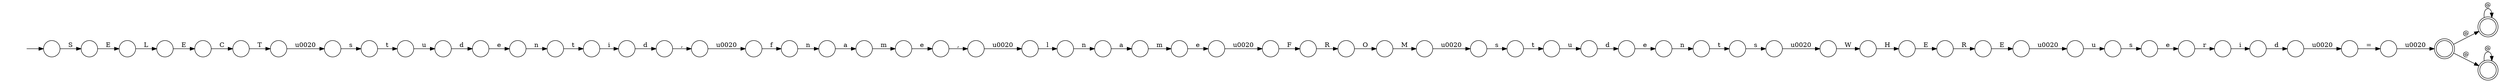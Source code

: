digraph Automaton {
  rankdir = LR;
  0 [shape=circle,label=""];
  0 -> 36 [label="T"]
  1 [shape=circle,label=""];
  1 -> 55 [label="d"]
  2 [shape=circle,label=""];
  2 -> 18 [label="d"]
  3 [shape=circle,label=""];
  3 -> 44 [label="E"]
  4 [shape=circle,label=""];
  4 -> 45 [label="l"]
  5 [shape=circle,label=""];
  5 -> 22 [label="\u0020"]
  6 [shape=circle,label=""];
  6 -> 16 [label="\u0020"]
  7 [shape=circle,label=""];
  7 -> 3 [label="L"]
  8 [shape=circle,label=""];
  8 -> 56 [label="e"]
  9 [shape=circle,label=""];
  9 -> 8 [label="s"]
  10 [shape=circle,label=""];
  10 -> 31 [label="H"]
  11 [shape=circle,label=""];
  11 -> 49 [label="t"]
  12 [shape=circle,label=""];
  12 -> 53 [label="\u0020"]
  13 [shape=circle,label=""];
  13 -> 28 [label="F"]
  14 [shape=circle,label=""];
  14 -> 17 [label="\u0020"]
  15 [shape=doublecircle,label=""];
  15 -> 15 [label="@"]
  16 [shape=circle,label=""];
  16 -> 9 [label="u"]
  17 [shape=circle,label=""];
  17 -> 11 [label="s"]
  18 [shape=circle,label=""];
  18 -> 12 [label=","]
  19 [shape=doublecircle,label=""];
  19 -> 19 [label="@"]
  20 [shape=circle,label=""];
  20 -> 10 [label="W"]
  21 [shape=circle,label=""];
  21 -> 40 [label="t"]
  22 [shape=doublecircle,label=""];
  22 -> 15 [label="@"]
  22 -> 19 [label="@"]
  23 [shape=circle,label=""];
  23 -> 20 [label="\u0020"]
  24 [shape=circle,label=""];
  24 -> 7 [label="E"]
  25 [shape=circle,label=""];
  25 -> 52 [label="a"]
  26 [shape=circle,label=""];
  26 -> 60 [label="d"]
  27 [shape=circle,label=""];
  27 -> 54 [label="n"]
  28 [shape=circle,label=""];
  28 -> 43 [label="R"]
  29 [shape=circle,label=""];
  29 -> 37 [label=","]
  30 [shape=circle,label=""];
  30 -> 29 [label="e"]
  31 [shape=circle,label=""];
  31 -> 48 [label="E"]
  32 [shape=circle,label=""];
  32 -> 33 [label="a"]
  33 [shape=circle,label=""];
  33 -> 30 [label="m"]
  34 [shape=circle,label=""];
  34 -> 13 [label="\u0020"]
  35 [shape=circle,label=""];
  35 -> 61 [label="d"]
  36 [shape=circle,label=""];
  36 -> 51 [label="\u0020"]
  37 [shape=circle,label=""];
  37 -> 4 [label="\u0020"]
  38 [shape=circle,label=""];
  38 -> 34 [label="e"]
  39 [shape=circle,label=""];
  39 -> 2 [label="i"]
  40 [shape=circle,label=""];
  40 -> 35 [label="u"]
  41 [shape=circle,label=""];
  41 -> 42 [label="t"]
  42 [shape=circle,label=""];
  42 -> 23 [label="s"]
  43 [shape=circle,label=""];
  43 -> 57 [label="O"]
  44 [shape=circle,label=""];
  44 -> 0 [label="C"]
  45 [shape=circle,label=""];
  45 -> 25 [label="n"]
  46 [shape=circle,label=""];
  46 -> 32 [label="n"]
  47 [shape=circle,label=""];
  initial [shape=plaintext,label=""];
  initial -> 47
  47 -> 24 [label="S"]
  48 [shape=circle,label=""];
  48 -> 50 [label="R"]
  49 [shape=circle,label=""];
  49 -> 26 [label="u"]
  50 [shape=circle,label=""];
  50 -> 6 [label="E"]
  51 [shape=circle,label=""];
  51 -> 21 [label="s"]
  52 [shape=circle,label=""];
  52 -> 38 [label="m"]
  53 [shape=circle,label=""];
  53 -> 46 [label="f"]
  54 [shape=circle,label=""];
  54 -> 39 [label="t"]
  55 [shape=circle,label=""];
  55 -> 58 [label="\u0020"]
  56 [shape=circle,label=""];
  56 -> 62 [label="r"]
  57 [shape=circle,label=""];
  57 -> 14 [label="M"]
  58 [shape=circle,label=""];
  58 -> 5 [label="="]
  59 [shape=circle,label=""];
  59 -> 41 [label="n"]
  60 [shape=circle,label=""];
  60 -> 59 [label="e"]
  61 [shape=circle,label=""];
  61 -> 27 [label="e"]
  62 [shape=circle,label=""];
  62 -> 1 [label="i"]
}
